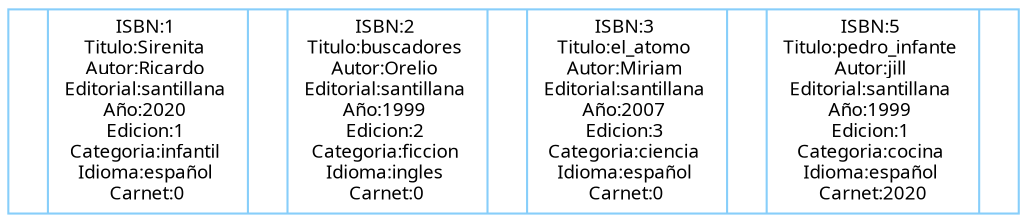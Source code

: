 digraph matriz{
 rankdir=TB;
node [ shape=ellipse fontsize=9 color= lightskyblue fontname = Verdana ];
edge [];
NodoSirenita1[shape = record fillcolor= lightskyblue,label="<p0>|<cont1>ISBN:1    \nTitulo:Sirenita    \nAutor:Ricardo    \nEditorial:santillana    \nAño:2020    \nEdicion:1    \nCategoria:infantil    \nIdioma:español    \nCarnet:0    |<p1>
|<cont2>ISBN:2    \nTitulo:buscadores    \nAutor:Orelio    \nEditorial:santillana    \nAño:1999    \nEdicion:2    \nCategoria:ficcion    \nIdioma:ingles    \nCarnet:0    |<p2>
|<cont3>ISBN:3    \nTitulo:el_atomo    \nAutor:Miriam    \nEditorial:santillana    \nAño:2007    \nEdicion:3    \nCategoria:ciencia    \nIdioma:español    \nCarnet:0    |<p3>
|<cont4>ISBN:5    \nTitulo:pedro_infante    \nAutor:jill    \nEditorial:santillana    \nAño:1999    \nEdicion:1    \nCategoria:cocina    \nIdioma:español    \nCarnet:2020    |<p4>
"];
}